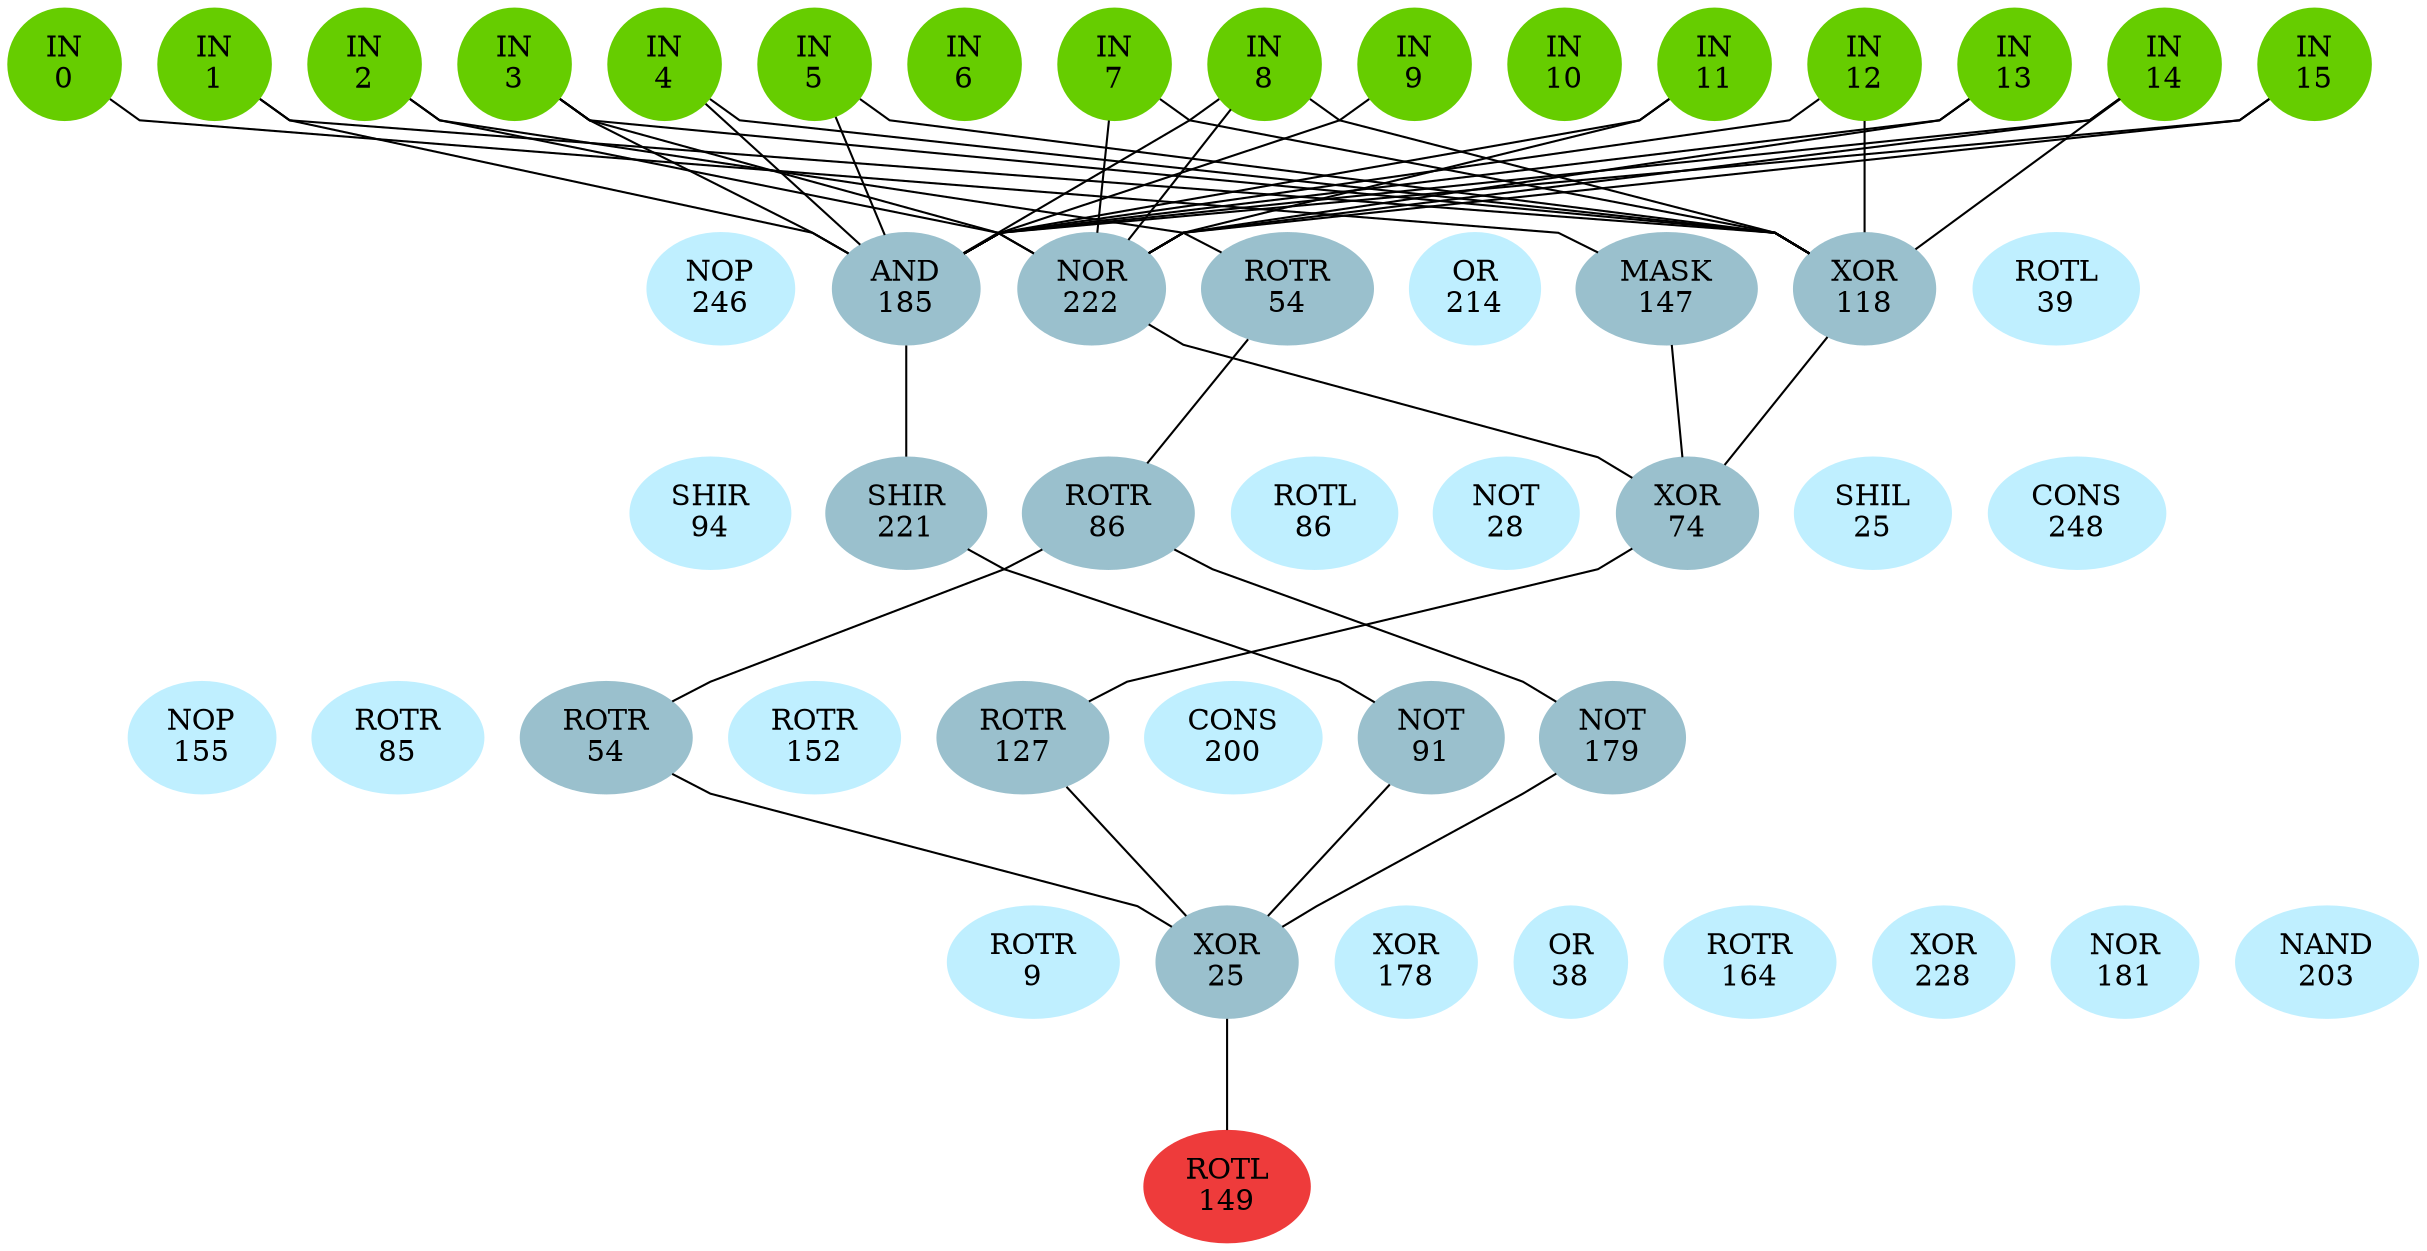 graph EACircuit {
rankdir=BT;
ranksep=0.75;
ordering=out;
splines=polyline;
node [style=filled, color=lightblue2];

{ rank=same;
node [color=chartreuse3];
"-1_0"[label="IN\n0"];
node [color=chartreuse3];
"-1_1"[label="IN\n1"];
node [color=chartreuse3];
"-1_2"[label="IN\n2"];
node [color=chartreuse3];
"-1_3"[label="IN\n3"];
node [color=chartreuse3];
"-1_4"[label="IN\n4"];
node [color=chartreuse3];
"-1_5"[label="IN\n5"];
node [color=chartreuse3];
"-1_6"[label="IN\n6"];
node [color=chartreuse3];
"-1_7"[label="IN\n7"];
node [color=chartreuse3];
"-1_8"[label="IN\n8"];
node [color=chartreuse3];
"-1_9"[label="IN\n9"];
node [color=chartreuse3];
"-1_10"[label="IN\n10"];
node [color=chartreuse3];
"-1_11"[label="IN\n11"];
node [color=chartreuse3];
"-1_12"[label="IN\n12"];
node [color=chartreuse3];
"-1_13"[label="IN\n13"];
node [color=chartreuse3];
"-1_14"[label="IN\n14"];
node [color=chartreuse3];
"-1_15"[label="IN\n15"];
}
{ rank=same;
node [color=lightblue1];
"0_0"[label="NOP\n246"];
node [color=lightblue3];
"0_1"[label="AND\n185"];
node [color=lightblue3];
"0_2"[label="NOR\n222"];
node [color=lightblue3];
"0_3"[label="ROTR\n54"];
node [color=lightblue1];
"0_4"[label="OR\n214"];
node [color=lightblue3];
"0_5"[label="MASK\n147"];
node [color=lightblue3];
"0_6"[label="XOR\n118"];
node [color=lightblue1];
"0_7"[label="ROTL\n39"];
}
{ rank=same;
node [color=lightblue1];
"1_0"[label="SHIR\n94"];
node [color=lightblue3];
"1_1"[label="SHIR\n221"];
node [color=lightblue3];
"1_2"[label="ROTR\n86"];
node [color=lightblue1];
"1_3"[label="ROTL\n86"];
node [color=lightblue1];
"1_4"[label="NOT\n28"];
node [color=lightblue3];
"1_5"[label="XOR\n74"];
node [color=lightblue1];
"1_6"[label="SHIL\n25"];
node [color=lightblue1];
"1_7"[label="CONS\n248"];
}
{ rank=same;
node [color=lightblue1];
"2_0"[label="NOP\n155"];
node [color=lightblue1];
"2_1"[label="ROTR\n85"];
node [color=lightblue3];
"2_2"[label="ROTR\n54"];
node [color=lightblue1];
"2_3"[label="ROTR\n152"];
node [color=lightblue3];
"2_4"[label="ROTR\n127"];
node [color=lightblue1];
"2_5"[label="CONS\n200"];
node [color=lightblue3];
"2_6"[label="NOT\n91"];
node [color=lightblue3];
"2_7"[label="NOT\n179"];
}
{ rank=same;
node [color=lightblue1];
"3_0"[label="ROTR\n9"];
node [color=lightblue3];
"3_1"[label="XOR\n25"];
node [color=lightblue1];
"3_2"[label="XOR\n178"];
node [color=lightblue1];
"3_3"[label="OR\n38"];
node [color=lightblue1];
"3_4"[label="ROTR\n164"];
node [color=lightblue1];
"3_5"[label="XOR\n228"];
node [color=lightblue1];
"3_6"[label="NOR\n181"];
node [color=lightblue1];
"3_7"[label="NAND\n203"];
}
{ rank=same;
node [color=brown2];
"4_0"[label="ROTL\n149"];
}
edge[style=invis];
"-1_0" -- "-1_1" -- "-1_2" -- "-1_3" -- "-1_4" -- "-1_5" -- "-1_6" -- "-1_7" -- "-1_8" -- "-1_9" -- "-1_10" -- "-1_11" -- "-1_12" -- "-1_13" -- "-1_14" -- "-1_15";
"0_0" -- "0_1" -- "0_2" -- "0_3" -- "0_4" -- "0_5" -- "0_6" -- "0_7";
"1_0" -- "1_1" -- "1_2" -- "1_3" -- "1_4" -- "1_5" -- "1_6" -- "1_7";
"2_0" -- "2_1" -- "2_2" -- "2_3" -- "2_4" -- "2_5" -- "2_6" -- "2_7";
"3_0" -- "3_1" -- "3_2" -- "3_3" -- "3_4" -- "3_5" -- "3_6" -- "3_7";
"4_0" -- "4_0";
edge[style=solid];
"0_1" -- "-1_1";
"0_1" -- "-1_3";
"0_1" -- "-1_4";
"0_1" -- "-1_5";
"0_1" -- "-1_8";
"0_1" -- "-1_9";
"0_1" -- "-1_11";
"0_1" -- "-1_12";
"0_1" -- "-1_13";
"0_1" -- "-1_14";
"0_1" -- "-1_15";
"0_2" -- "-1_2";
"0_2" -- "-1_3";
"0_2" -- "-1_7";
"0_2" -- "-1_8";
"0_2" -- "-1_11";
"0_2" -- "-1_13";
"0_2" -- "-1_14";
"0_2" -- "-1_15";
"0_3" -- "-1_2";
"0_5" -- "-1_0";
"0_6" -- "-1_1";
"0_6" -- "-1_3";
"0_6" -- "-1_4";
"0_6" -- "-1_5";
"0_6" -- "-1_7";
"0_6" -- "-1_8";
"0_6" -- "-1_12";
"0_6" -- "-1_14";
"1_1" -- "0_1";
"1_2" -- "0_3";
"1_5" -- "0_2";
"1_5" -- "0_5";
"1_5" -- "0_6";
"2_2" -- "1_2";
"2_4" -- "1_5";
"2_6" -- "1_1";
"2_7" -- "1_2";
"3_1" -- "2_2";
"3_1" -- "2_4";
"3_1" -- "2_6";
"3_1" -- "2_7";
"4_0" -- "3_1";
}